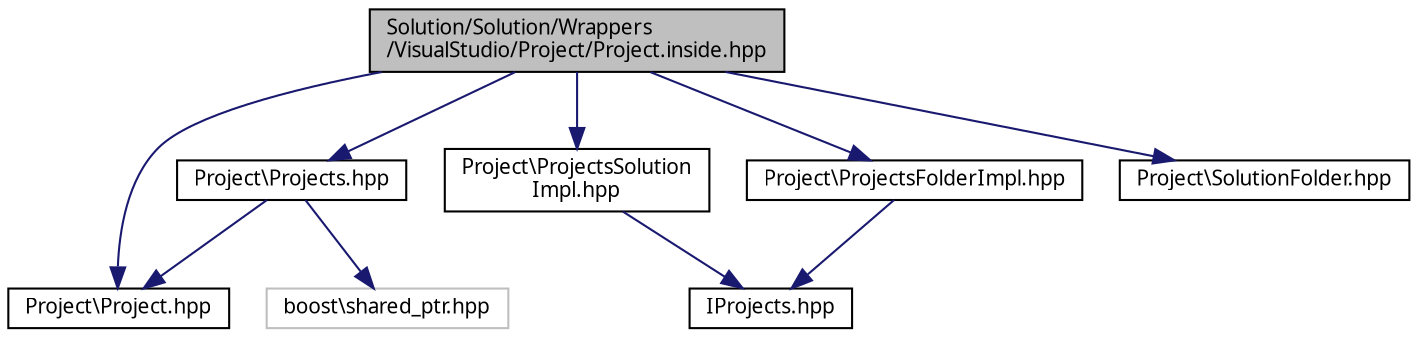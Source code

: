 digraph "Solution/Solution/Wrappers/VisualStudio/Project/Project.inside.hpp"
{
 // INTERACTIVE_SVG=YES
  edge [fontname="Verdana",fontsize="10",labelfontname="Verdana",labelfontsize="10"];
  node [fontname="Verdana",fontsize="10",shape=record];
  Node1 [label="Solution/Solution/Wrappers\l/VisualStudio/Project/Project.inside.hpp",height=0.2,width=0.4,color="black", fillcolor="grey75", style="filled", fontcolor="black"];
  Node1 -> Node2 [color="midnightblue",fontsize="10",style="solid",fontname="Verdana"];
  Node2 [label="Project\\Project.hpp",height=0.2,width=0.4,color="black", fillcolor="white", style="filled",URL="$_project_2_project_8hpp_source.html"];
  Node1 -> Node3 [color="midnightblue",fontsize="10",style="solid",fontname="Verdana"];
  Node3 [label="Project\\Projects.hpp",height=0.2,width=0.4,color="black", fillcolor="white", style="filled",URL="$_projects_8hpp_source.html"];
  Node3 -> Node4 [color="midnightblue",fontsize="10",style="solid",fontname="Verdana"];
  Node4 [label="boost\\shared_ptr.hpp",height=0.2,width=0.4,color="grey75", fillcolor="white", style="filled"];
  Node3 -> Node2 [color="midnightblue",fontsize="10",style="solid",fontname="Verdana"];
  Node1 -> Node5 [color="midnightblue",fontsize="10",style="solid",fontname="Verdana"];
  Node5 [label="Project\\ProjectsSolution\lImpl.hpp",height=0.2,width=0.4,color="black", fillcolor="white", style="filled",URL="$_projects_solution_impl_8hpp_source.html"];
  Node5 -> Node6 [color="midnightblue",fontsize="10",style="solid",fontname="Verdana"];
  Node6 [label="IProjects.hpp",height=0.2,width=0.4,color="black", fillcolor="white", style="filled",URL="$_i_projects_8hpp_source.html"];
  Node1 -> Node7 [color="midnightblue",fontsize="10",style="solid",fontname="Verdana"];
  Node7 [label="Project\\ProjectsFolderImpl.hpp",height=0.2,width=0.4,color="black", fillcolor="white", style="filled",URL="$_projects_folder_impl_8hpp_source.html"];
  Node7 -> Node6 [color="midnightblue",fontsize="10",style="solid",fontname="Verdana"];
  Node1 -> Node8 [color="midnightblue",fontsize="10",style="solid",fontname="Verdana"];
  Node8 [label="Project\\SolutionFolder.hpp",height=0.2,width=0.4,color="black", fillcolor="white", style="filled",URL="$_solution_folder_8hpp_source.html"];
}
